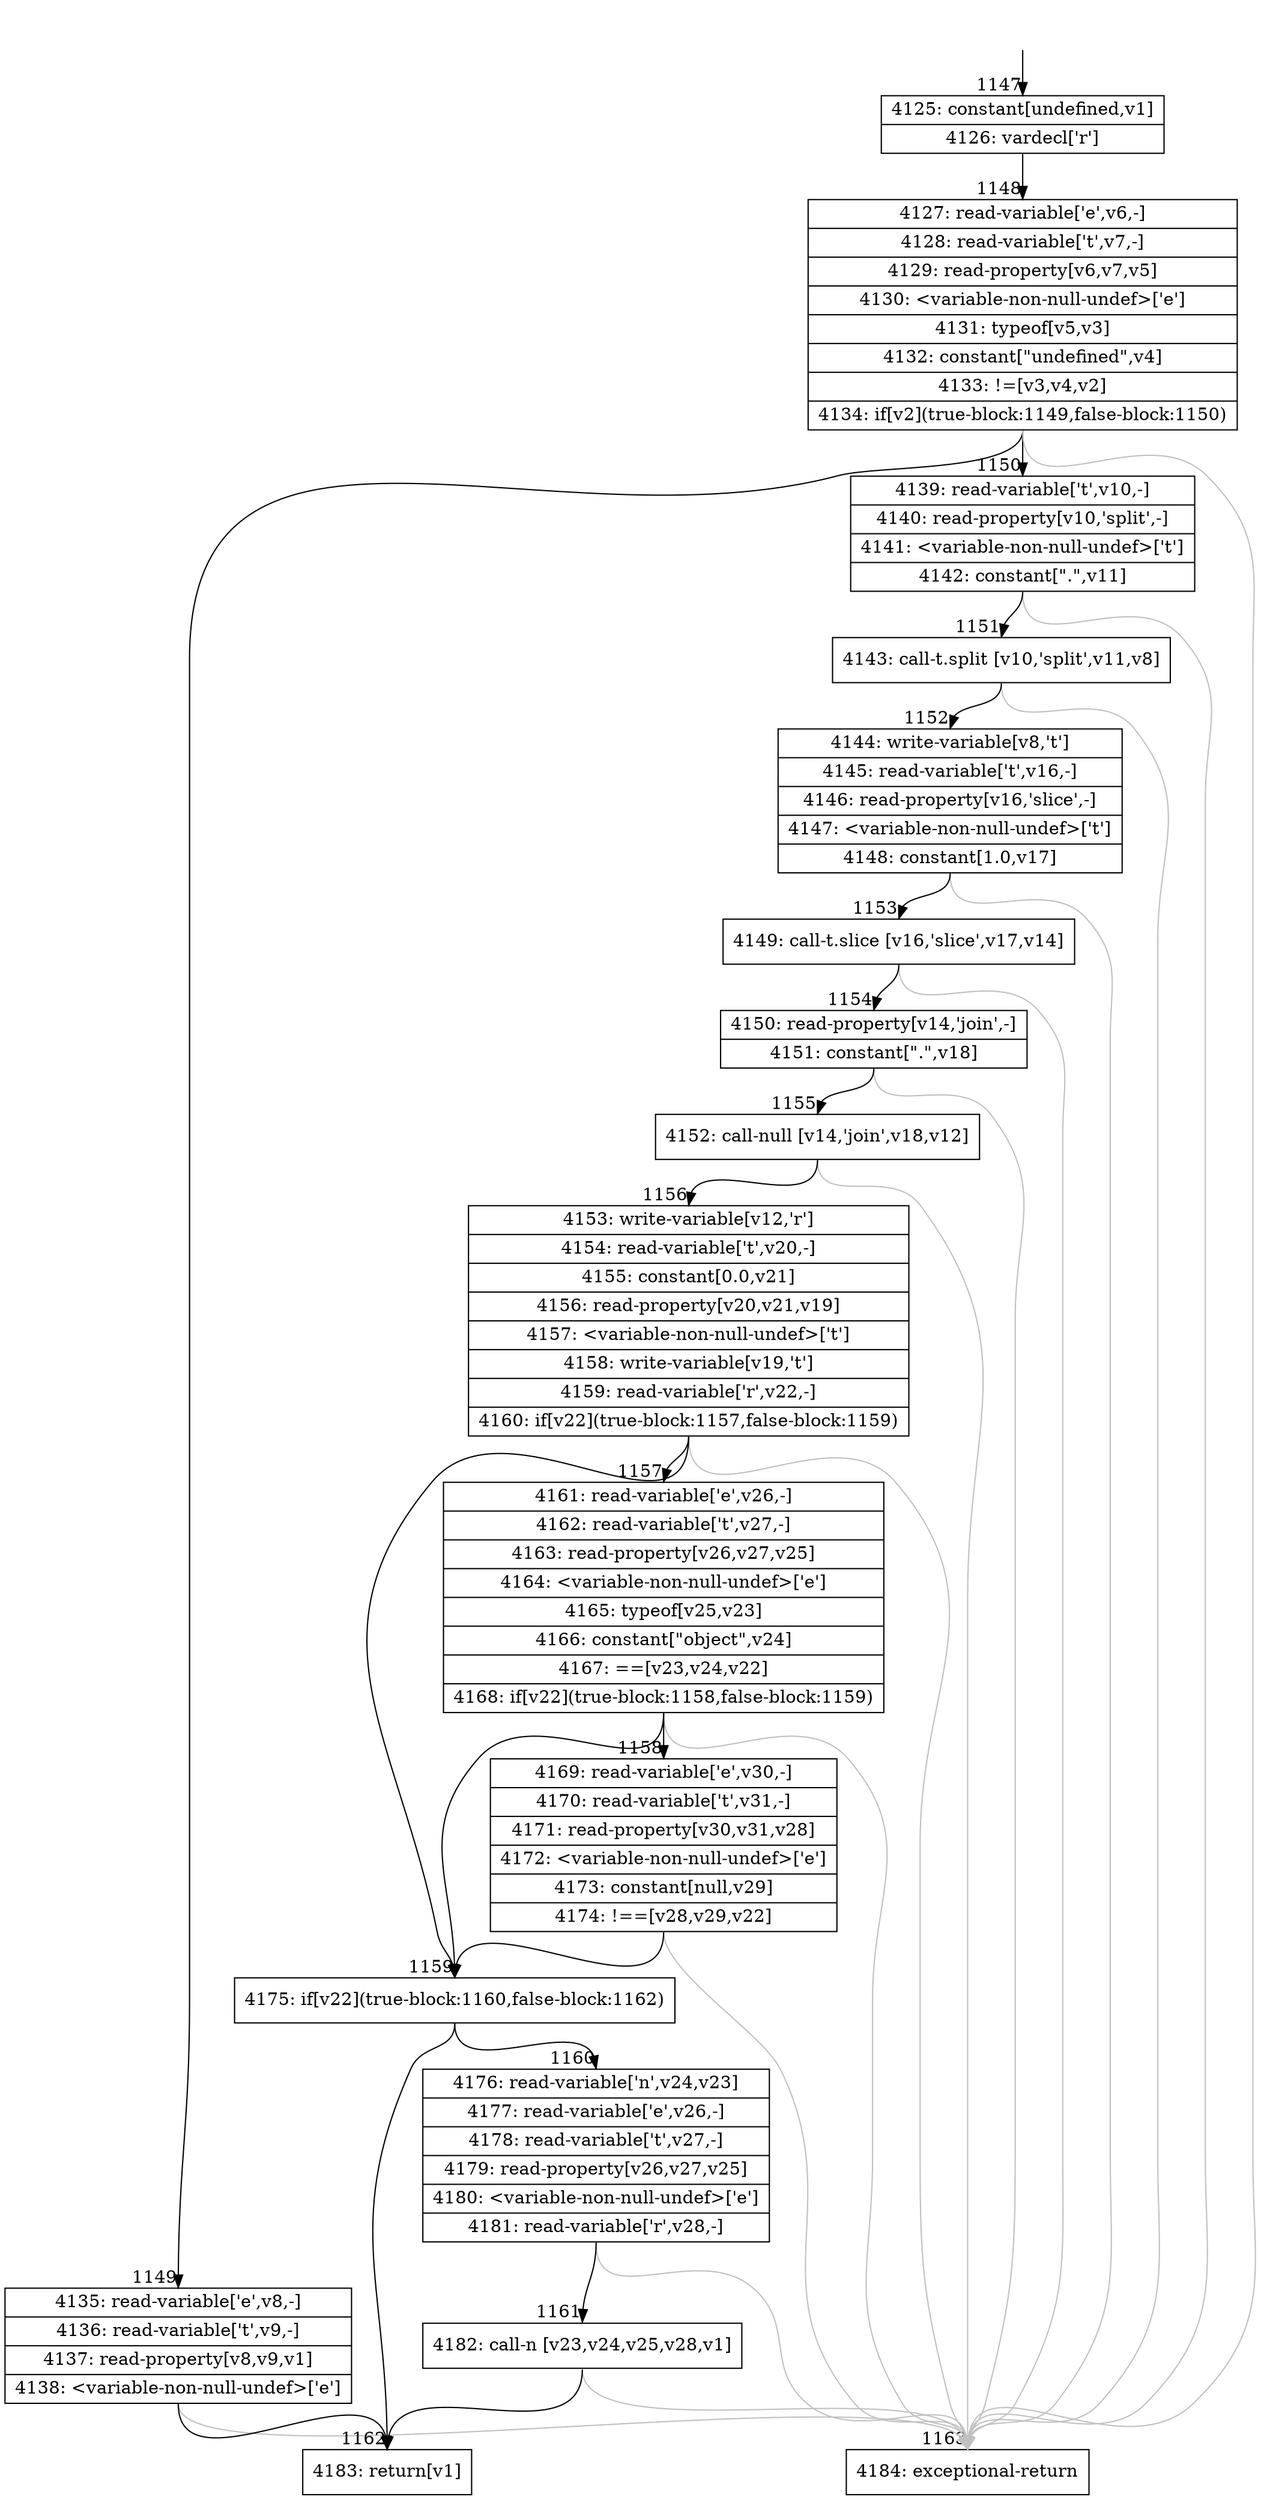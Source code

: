 digraph {
rankdir="TD"
BB_entry60[shape=none,label=""];
BB_entry60 -> BB1147 [tailport=s, headport=n, headlabel="    1147"]
BB1147 [shape=record label="{4125: constant[undefined,v1]|4126: vardecl['r']}" ] 
BB1147 -> BB1148 [tailport=s, headport=n, headlabel="      1148"]
BB1148 [shape=record label="{4127: read-variable['e',v6,-]|4128: read-variable['t',v7,-]|4129: read-property[v6,v7,v5]|4130: \<variable-non-null-undef\>['e']|4131: typeof[v5,v3]|4132: constant[\"undefined\",v4]|4133: !=[v3,v4,v2]|4134: if[v2](true-block:1149,false-block:1150)}" ] 
BB1148 -> BB1149 [tailport=s, headport=n, headlabel="      1149"]
BB1148 -> BB1150 [tailport=s, headport=n, headlabel="      1150"]
BB1148 -> BB1163 [tailport=s, headport=n, color=gray, headlabel="      1163"]
BB1149 [shape=record label="{4135: read-variable['e',v8,-]|4136: read-variable['t',v9,-]|4137: read-property[v8,v9,v1]|4138: \<variable-non-null-undef\>['e']}" ] 
BB1149 -> BB1162 [tailport=s, headport=n, headlabel="      1162"]
BB1149 -> BB1163 [tailport=s, headport=n, color=gray]
BB1150 [shape=record label="{4139: read-variable['t',v10,-]|4140: read-property[v10,'split',-]|4141: \<variable-non-null-undef\>['t']|4142: constant[\".\",v11]}" ] 
BB1150 -> BB1151 [tailport=s, headport=n, headlabel="      1151"]
BB1150 -> BB1163 [tailport=s, headport=n, color=gray]
BB1151 [shape=record label="{4143: call-t.split [v10,'split',v11,v8]}" ] 
BB1151 -> BB1152 [tailport=s, headport=n, headlabel="      1152"]
BB1151 -> BB1163 [tailport=s, headport=n, color=gray]
BB1152 [shape=record label="{4144: write-variable[v8,'t']|4145: read-variable['t',v16,-]|4146: read-property[v16,'slice',-]|4147: \<variable-non-null-undef\>['t']|4148: constant[1.0,v17]}" ] 
BB1152 -> BB1153 [tailport=s, headport=n, headlabel="      1153"]
BB1152 -> BB1163 [tailport=s, headport=n, color=gray]
BB1153 [shape=record label="{4149: call-t.slice [v16,'slice',v17,v14]}" ] 
BB1153 -> BB1154 [tailport=s, headport=n, headlabel="      1154"]
BB1153 -> BB1163 [tailport=s, headport=n, color=gray]
BB1154 [shape=record label="{4150: read-property[v14,'join',-]|4151: constant[\".\",v18]}" ] 
BB1154 -> BB1155 [tailport=s, headport=n, headlabel="      1155"]
BB1154 -> BB1163 [tailport=s, headport=n, color=gray]
BB1155 [shape=record label="{4152: call-null [v14,'join',v18,v12]}" ] 
BB1155 -> BB1156 [tailport=s, headport=n, headlabel="      1156"]
BB1155 -> BB1163 [tailport=s, headport=n, color=gray]
BB1156 [shape=record label="{4153: write-variable[v12,'r']|4154: read-variable['t',v20,-]|4155: constant[0.0,v21]|4156: read-property[v20,v21,v19]|4157: \<variable-non-null-undef\>['t']|4158: write-variable[v19,'t']|4159: read-variable['r',v22,-]|4160: if[v22](true-block:1157,false-block:1159)}" ] 
BB1156 -> BB1159 [tailport=s, headport=n, headlabel="      1159"]
BB1156 -> BB1157 [tailport=s, headport=n, headlabel="      1157"]
BB1156 -> BB1163 [tailport=s, headport=n, color=gray]
BB1157 [shape=record label="{4161: read-variable['e',v26,-]|4162: read-variable['t',v27,-]|4163: read-property[v26,v27,v25]|4164: \<variable-non-null-undef\>['e']|4165: typeof[v25,v23]|4166: constant[\"object\",v24]|4167: ==[v23,v24,v22]|4168: if[v22](true-block:1158,false-block:1159)}" ] 
BB1157 -> BB1159 [tailport=s, headport=n]
BB1157 -> BB1158 [tailport=s, headport=n, headlabel="      1158"]
BB1157 -> BB1163 [tailport=s, headport=n, color=gray]
BB1158 [shape=record label="{4169: read-variable['e',v30,-]|4170: read-variable['t',v31,-]|4171: read-property[v30,v31,v28]|4172: \<variable-non-null-undef\>['e']|4173: constant[null,v29]|4174: !==[v28,v29,v22]}" ] 
BB1158 -> BB1159 [tailport=s, headport=n]
BB1158 -> BB1163 [tailport=s, headport=n, color=gray]
BB1159 [shape=record label="{4175: if[v22](true-block:1160,false-block:1162)}" ] 
BB1159 -> BB1160 [tailport=s, headport=n, headlabel="      1160"]
BB1159 -> BB1162 [tailport=s, headport=n]
BB1160 [shape=record label="{4176: read-variable['n',v24,v23]|4177: read-variable['e',v26,-]|4178: read-variable['t',v27,-]|4179: read-property[v26,v27,v25]|4180: \<variable-non-null-undef\>['e']|4181: read-variable['r',v28,-]}" ] 
BB1160 -> BB1161 [tailport=s, headport=n, headlabel="      1161"]
BB1160 -> BB1163 [tailport=s, headport=n, color=gray]
BB1161 [shape=record label="{4182: call-n [v23,v24,v25,v28,v1]}" ] 
BB1161 -> BB1162 [tailport=s, headport=n]
BB1161 -> BB1163 [tailport=s, headport=n, color=gray]
BB1162 [shape=record label="{4183: return[v1]}" ] 
BB1163 [shape=record label="{4184: exceptional-return}" ] 
}
